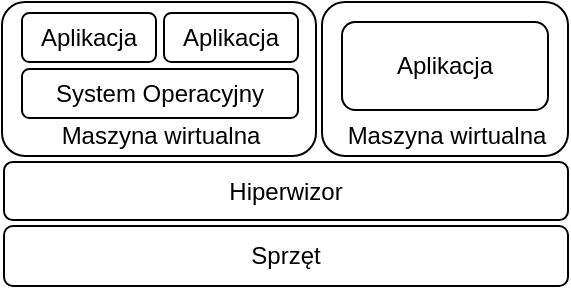 <mxfile version="24.7.17">
  <diagram name="Page-1" id="Tr-I-GVapoS6bloY794x">
    <mxGraphModel dx="552" dy="286" grid="1" gridSize="10" guides="1" tooltips="1" connect="1" arrows="1" fold="1" page="1" pageScale="1" pageWidth="850" pageHeight="1100" math="0" shadow="0">
      <root>
        <mxCell id="0" />
        <mxCell id="1" parent="0" />
        <mxCell id="XRpB_4KlpS3l9nGKVizs-4" value="" style="rounded=1;whiteSpace=wrap;html=1;fillColor=none;" vertex="1" parent="1">
          <mxGeometry x="220" y="280" width="157" height="77" as="geometry" />
        </mxCell>
        <mxCell id="XRpB_4KlpS3l9nGKVizs-1" value="Sprzęt" style="rounded=1;whiteSpace=wrap;html=1;fillColor=none;" vertex="1" parent="1">
          <mxGeometry x="221" y="392" width="282" height="30" as="geometry" />
        </mxCell>
        <mxCell id="XRpB_4KlpS3l9nGKVizs-3" value="System Operacyjny" style="rounded=1;whiteSpace=wrap;html=1;fillColor=none;" vertex="1" parent="1">
          <mxGeometry x="230" y="313.5" width="138" height="24.5" as="geometry" />
        </mxCell>
        <mxCell id="XRpB_4KlpS3l9nGKVizs-10" value="" style="rounded=1;whiteSpace=wrap;html=1;fillColor=none;" vertex="1" parent="1">
          <mxGeometry x="380" y="280" width="123" height="77" as="geometry" />
        </mxCell>
        <mxCell id="XRpB_4KlpS3l9nGKVizs-13" value="Hiperwizor" style="rounded=1;whiteSpace=wrap;html=1;fillColor=none;" vertex="1" parent="1">
          <mxGeometry x="221" y="360" width="282" height="29" as="geometry" />
        </mxCell>
        <mxCell id="XRpB_4KlpS3l9nGKVizs-14" value="Maszyna wirtualna" style="text;html=1;align=center;verticalAlign=middle;resizable=0;points=[];autosize=1;strokeColor=none;fillColor=none;" vertex="1" parent="1">
          <mxGeometry x="381.5" y="332" width="120" height="30" as="geometry" />
        </mxCell>
        <mxCell id="XRpB_4KlpS3l9nGKVizs-15" value="Aplikacja" style="rounded=1;whiteSpace=wrap;html=1;fillColor=none;" vertex="1" parent="1">
          <mxGeometry x="390" y="290" width="103" height="44" as="geometry" />
        </mxCell>
        <mxCell id="XRpB_4KlpS3l9nGKVizs-16" value="Maszyna wirtualna" style="text;html=1;align=center;verticalAlign=middle;resizable=0;points=[];autosize=1;strokeColor=none;fillColor=none;" vertex="1" parent="1">
          <mxGeometry x="238.5" y="332" width="120" height="30" as="geometry" />
        </mxCell>
        <mxCell id="XRpB_4KlpS3l9nGKVizs-17" value="Aplikacja" style="rounded=1;whiteSpace=wrap;html=1;fillColor=none;" vertex="1" parent="1">
          <mxGeometry x="230" y="285.5" width="67" height="24.5" as="geometry" />
        </mxCell>
        <mxCell id="XRpB_4KlpS3l9nGKVizs-18" value="Aplikacja" style="rounded=1;whiteSpace=wrap;html=1;fillColor=none;" vertex="1" parent="1">
          <mxGeometry x="301" y="285.5" width="67" height="24.5" as="geometry" />
        </mxCell>
      </root>
    </mxGraphModel>
  </diagram>
</mxfile>
